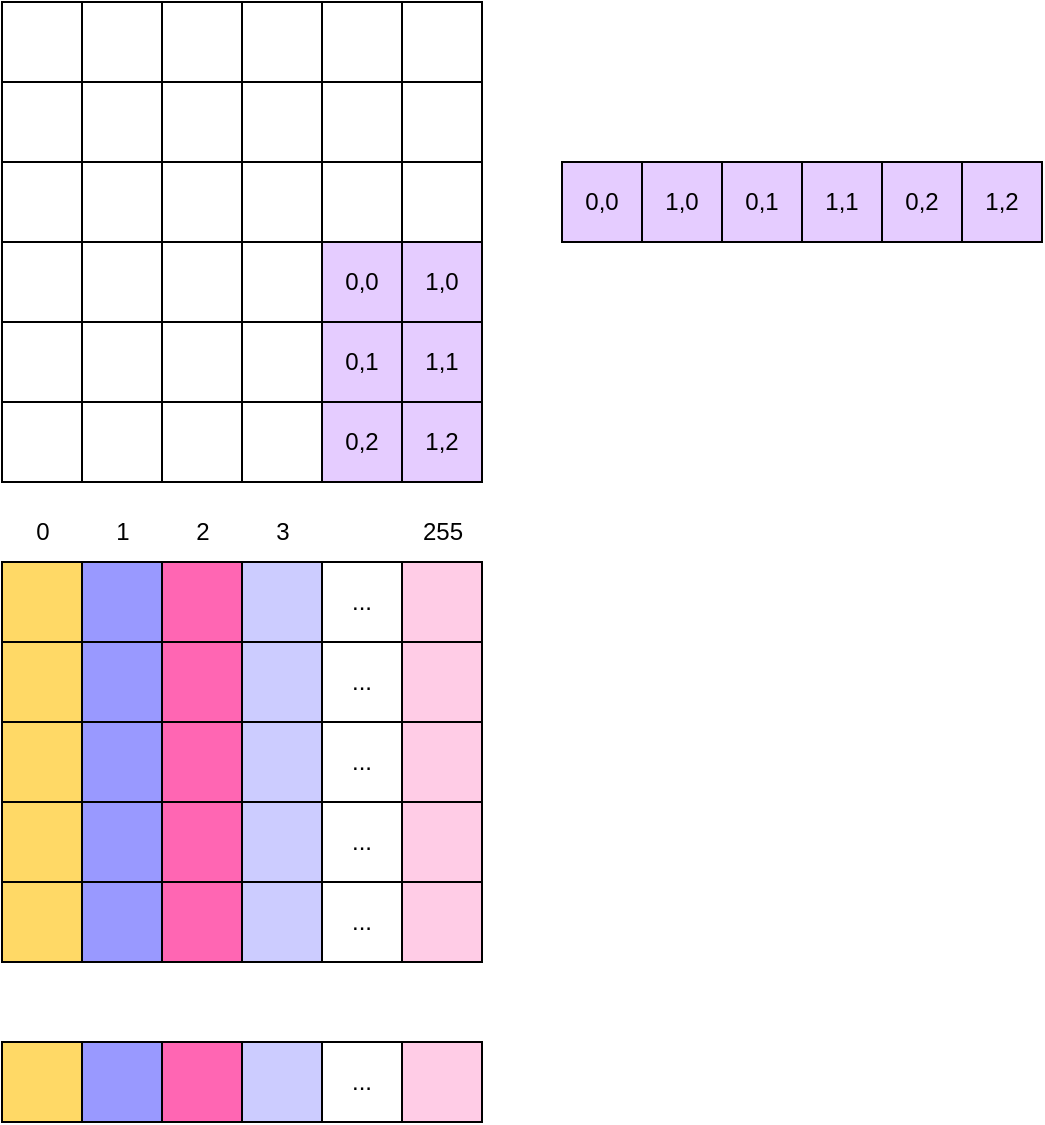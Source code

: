 <mxfile version="21.2.8" type="device">
  <diagram name="Página-1" id="F1sMnR36SPnlBgAj7KD9">
    <mxGraphModel dx="797" dy="398" grid="1" gridSize="10" guides="1" tooltips="1" connect="1" arrows="1" fold="1" page="1" pageScale="1" pageWidth="827" pageHeight="1169" math="0" shadow="0">
      <root>
        <mxCell id="0" />
        <mxCell id="1" parent="0" />
        <mxCell id="8PSHEU-mOaa6G_zH4tAH-1" value="" style="rounded=0;whiteSpace=wrap;html=1;fillColor=#FFD966;" vertex="1" parent="1">
          <mxGeometry x="120" y="320" width="40" height="40" as="geometry" />
        </mxCell>
        <mxCell id="8PSHEU-mOaa6G_zH4tAH-2" value="" style="rounded=0;whiteSpace=wrap;html=1;fillColor=#FFD966;" vertex="1" parent="1">
          <mxGeometry x="120" y="360" width="40" height="40" as="geometry" />
        </mxCell>
        <mxCell id="8PSHEU-mOaa6G_zH4tAH-3" value="" style="rounded=0;whiteSpace=wrap;html=1;fillColor=#FFD966;" vertex="1" parent="1">
          <mxGeometry x="120" y="400" width="40" height="40" as="geometry" />
        </mxCell>
        <mxCell id="8PSHEU-mOaa6G_zH4tAH-4" value="" style="rounded=0;whiteSpace=wrap;html=1;fillColor=#FFD966;" vertex="1" parent="1">
          <mxGeometry x="120" y="440" width="40" height="40" as="geometry" />
        </mxCell>
        <mxCell id="8PSHEU-mOaa6G_zH4tAH-5" value="" style="rounded=0;whiteSpace=wrap;html=1;fillColor=#FFD966;" vertex="1" parent="1">
          <mxGeometry x="120" y="480" width="40" height="40" as="geometry" />
        </mxCell>
        <mxCell id="8PSHEU-mOaa6G_zH4tAH-9" value="" style="rounded=0;whiteSpace=wrap;html=1;fillColor=#9999FF;" vertex="1" parent="1">
          <mxGeometry x="160" y="320" width="40" height="40" as="geometry" />
        </mxCell>
        <mxCell id="8PSHEU-mOaa6G_zH4tAH-10" value="" style="rounded=0;whiteSpace=wrap;html=1;fillColor=#9999FF;" vertex="1" parent="1">
          <mxGeometry x="160" y="360" width="40" height="40" as="geometry" />
        </mxCell>
        <mxCell id="8PSHEU-mOaa6G_zH4tAH-11" value="" style="rounded=0;whiteSpace=wrap;html=1;fillColor=#9999FF;" vertex="1" parent="1">
          <mxGeometry x="160" y="400" width="40" height="40" as="geometry" />
        </mxCell>
        <mxCell id="8PSHEU-mOaa6G_zH4tAH-12" value="" style="rounded=0;whiteSpace=wrap;html=1;fillColor=#9999FF;" vertex="1" parent="1">
          <mxGeometry x="160" y="440" width="40" height="40" as="geometry" />
        </mxCell>
        <mxCell id="8PSHEU-mOaa6G_zH4tAH-13" value="" style="rounded=0;whiteSpace=wrap;html=1;fillColor=#9999FF;" vertex="1" parent="1">
          <mxGeometry x="160" y="480" width="40" height="40" as="geometry" />
        </mxCell>
        <mxCell id="8PSHEU-mOaa6G_zH4tAH-14" value="" style="rounded=0;whiteSpace=wrap;html=1;fillColor=#FF66B3;" vertex="1" parent="1">
          <mxGeometry x="200" y="320" width="40" height="40" as="geometry" />
        </mxCell>
        <mxCell id="8PSHEU-mOaa6G_zH4tAH-15" value="" style="rounded=0;whiteSpace=wrap;html=1;fillColor=#FF66B3;" vertex="1" parent="1">
          <mxGeometry x="200" y="360" width="40" height="40" as="geometry" />
        </mxCell>
        <mxCell id="8PSHEU-mOaa6G_zH4tAH-16" value="" style="rounded=0;whiteSpace=wrap;html=1;fillColor=#FF66B3;" vertex="1" parent="1">
          <mxGeometry x="200" y="400" width="40" height="40" as="geometry" />
        </mxCell>
        <mxCell id="8PSHEU-mOaa6G_zH4tAH-17" value="" style="rounded=0;whiteSpace=wrap;html=1;fillColor=#FF66B3;" vertex="1" parent="1">
          <mxGeometry x="200" y="440" width="40" height="40" as="geometry" />
        </mxCell>
        <mxCell id="8PSHEU-mOaa6G_zH4tAH-18" value="" style="rounded=0;whiteSpace=wrap;html=1;fillColor=#FF66B3;" vertex="1" parent="1">
          <mxGeometry x="200" y="480" width="40" height="40" as="geometry" />
        </mxCell>
        <mxCell id="8PSHEU-mOaa6G_zH4tAH-19" value="" style="rounded=0;whiteSpace=wrap;html=1;fillColor=#CCCCFF;" vertex="1" parent="1">
          <mxGeometry x="240" y="320" width="40" height="40" as="geometry" />
        </mxCell>
        <mxCell id="8PSHEU-mOaa6G_zH4tAH-20" value="" style="rounded=0;whiteSpace=wrap;html=1;fillColor=#CCCCFF;" vertex="1" parent="1">
          <mxGeometry x="240" y="360" width="40" height="40" as="geometry" />
        </mxCell>
        <mxCell id="8PSHEU-mOaa6G_zH4tAH-21" value="" style="rounded=0;whiteSpace=wrap;html=1;fillColor=#CCCCFF;" vertex="1" parent="1">
          <mxGeometry x="240" y="400" width="40" height="40" as="geometry" />
        </mxCell>
        <mxCell id="8PSHEU-mOaa6G_zH4tAH-22" value="" style="rounded=0;whiteSpace=wrap;html=1;fillColor=#CCCCFF;" vertex="1" parent="1">
          <mxGeometry x="240" y="440" width="40" height="40" as="geometry" />
        </mxCell>
        <mxCell id="8PSHEU-mOaa6G_zH4tAH-23" value="" style="rounded=0;whiteSpace=wrap;html=1;fillColor=#CCCCFF;" vertex="1" parent="1">
          <mxGeometry x="240" y="480" width="40" height="40" as="geometry" />
        </mxCell>
        <mxCell id="8PSHEU-mOaa6G_zH4tAH-24" value="..." style="rounded=0;whiteSpace=wrap;html=1;" vertex="1" parent="1">
          <mxGeometry x="280" y="320" width="40" height="40" as="geometry" />
        </mxCell>
        <mxCell id="8PSHEU-mOaa6G_zH4tAH-25" value="..." style="rounded=0;whiteSpace=wrap;html=1;" vertex="1" parent="1">
          <mxGeometry x="280" y="360" width="40" height="40" as="geometry" />
        </mxCell>
        <mxCell id="8PSHEU-mOaa6G_zH4tAH-26" value="..." style="rounded=0;whiteSpace=wrap;html=1;" vertex="1" parent="1">
          <mxGeometry x="280" y="400" width="40" height="40" as="geometry" />
        </mxCell>
        <mxCell id="8PSHEU-mOaa6G_zH4tAH-27" value="..." style="rounded=0;whiteSpace=wrap;html=1;" vertex="1" parent="1">
          <mxGeometry x="280" y="440" width="40" height="40" as="geometry" />
        </mxCell>
        <mxCell id="8PSHEU-mOaa6G_zH4tAH-28" value="..." style="rounded=0;whiteSpace=wrap;html=1;" vertex="1" parent="1">
          <mxGeometry x="280" y="480" width="40" height="40" as="geometry" />
        </mxCell>
        <mxCell id="8PSHEU-mOaa6G_zH4tAH-29" value="" style="rounded=0;whiteSpace=wrap;html=1;fillColor=#FFCCE6;" vertex="1" parent="1">
          <mxGeometry x="320" y="320" width="40" height="40" as="geometry" />
        </mxCell>
        <mxCell id="8PSHEU-mOaa6G_zH4tAH-30" value="" style="rounded=0;whiteSpace=wrap;html=1;fillColor=#FFCCE6;" vertex="1" parent="1">
          <mxGeometry x="320" y="360" width="40" height="40" as="geometry" />
        </mxCell>
        <mxCell id="8PSHEU-mOaa6G_zH4tAH-31" value="" style="rounded=0;whiteSpace=wrap;html=1;fillColor=#FFCCE6;" vertex="1" parent="1">
          <mxGeometry x="320" y="400" width="40" height="40" as="geometry" />
        </mxCell>
        <mxCell id="8PSHEU-mOaa6G_zH4tAH-32" value="" style="rounded=0;whiteSpace=wrap;html=1;fillColor=#FFCCE6;" vertex="1" parent="1">
          <mxGeometry x="320" y="440" width="40" height="40" as="geometry" />
        </mxCell>
        <mxCell id="8PSHEU-mOaa6G_zH4tAH-33" value="" style="rounded=0;whiteSpace=wrap;html=1;fillColor=#FFCCE6;" vertex="1" parent="1">
          <mxGeometry x="320" y="480" width="40" height="40" as="geometry" />
        </mxCell>
        <mxCell id="8PSHEU-mOaa6G_zH4tAH-34" value="0" style="text;html=1;align=center;verticalAlign=middle;resizable=0;points=[];autosize=1;strokeColor=none;fillColor=none;" vertex="1" parent="1">
          <mxGeometry x="125" y="290" width="30" height="30" as="geometry" />
        </mxCell>
        <mxCell id="8PSHEU-mOaa6G_zH4tAH-35" value="1" style="text;html=1;align=center;verticalAlign=middle;resizable=0;points=[];autosize=1;strokeColor=none;fillColor=none;" vertex="1" parent="1">
          <mxGeometry x="165" y="290" width="30" height="30" as="geometry" />
        </mxCell>
        <mxCell id="8PSHEU-mOaa6G_zH4tAH-36" value="2" style="text;html=1;align=center;verticalAlign=middle;resizable=0;points=[];autosize=1;strokeColor=none;fillColor=none;" vertex="1" parent="1">
          <mxGeometry x="205" y="290" width="30" height="30" as="geometry" />
        </mxCell>
        <mxCell id="8PSHEU-mOaa6G_zH4tAH-37" value="3" style="text;html=1;align=center;verticalAlign=middle;resizable=0;points=[];autosize=1;strokeColor=none;fillColor=none;" vertex="1" parent="1">
          <mxGeometry x="245" y="290" width="30" height="30" as="geometry" />
        </mxCell>
        <mxCell id="8PSHEU-mOaa6G_zH4tAH-38" value="255" style="text;html=1;align=center;verticalAlign=middle;resizable=0;points=[];autosize=1;strokeColor=none;fillColor=none;" vertex="1" parent="1">
          <mxGeometry x="320" y="290" width="40" height="30" as="geometry" />
        </mxCell>
        <mxCell id="8PSHEU-mOaa6G_zH4tAH-39" value="" style="rounded=0;whiteSpace=wrap;html=1;fillColor=#FFD966;" vertex="1" parent="1">
          <mxGeometry x="120" y="560" width="40" height="40" as="geometry" />
        </mxCell>
        <mxCell id="8PSHEU-mOaa6G_zH4tAH-40" value="" style="rounded=0;whiteSpace=wrap;html=1;fillColor=#9999FF;" vertex="1" parent="1">
          <mxGeometry x="160" y="560" width="40" height="40" as="geometry" />
        </mxCell>
        <mxCell id="8PSHEU-mOaa6G_zH4tAH-41" value="" style="rounded=0;whiteSpace=wrap;html=1;fillColor=#FF66B3;" vertex="1" parent="1">
          <mxGeometry x="200" y="560" width="40" height="40" as="geometry" />
        </mxCell>
        <mxCell id="8PSHEU-mOaa6G_zH4tAH-42" value="" style="rounded=0;whiteSpace=wrap;html=1;fillColor=#CCCCFF;" vertex="1" parent="1">
          <mxGeometry x="240" y="560" width="40" height="40" as="geometry" />
        </mxCell>
        <mxCell id="8PSHEU-mOaa6G_zH4tAH-43" value="..." style="rounded=0;whiteSpace=wrap;html=1;" vertex="1" parent="1">
          <mxGeometry x="280" y="560" width="40" height="40" as="geometry" />
        </mxCell>
        <mxCell id="8PSHEU-mOaa6G_zH4tAH-44" value="" style="rounded=0;whiteSpace=wrap;html=1;fillColor=#FFCCE6;" vertex="1" parent="1">
          <mxGeometry x="320" y="560" width="40" height="40" as="geometry" />
        </mxCell>
        <mxCell id="8PSHEU-mOaa6G_zH4tAH-45" value="" style="rounded=0;whiteSpace=wrap;html=1;" vertex="1" parent="1">
          <mxGeometry x="120" y="40" width="40" height="40" as="geometry" />
        </mxCell>
        <mxCell id="8PSHEU-mOaa6G_zH4tAH-46" value="" style="rounded=0;whiteSpace=wrap;html=1;" vertex="1" parent="1">
          <mxGeometry x="160" y="40" width="40" height="40" as="geometry" />
        </mxCell>
        <mxCell id="8PSHEU-mOaa6G_zH4tAH-47" value="" style="rounded=0;whiteSpace=wrap;html=1;" vertex="1" parent="1">
          <mxGeometry x="200" y="40" width="40" height="40" as="geometry" />
        </mxCell>
        <mxCell id="8PSHEU-mOaa6G_zH4tAH-48" value="" style="rounded=0;whiteSpace=wrap;html=1;" vertex="1" parent="1">
          <mxGeometry x="120" y="80" width="40" height="40" as="geometry" />
        </mxCell>
        <mxCell id="8PSHEU-mOaa6G_zH4tAH-49" value="" style="rounded=0;whiteSpace=wrap;html=1;" vertex="1" parent="1">
          <mxGeometry x="160" y="80" width="40" height="40" as="geometry" />
        </mxCell>
        <mxCell id="8PSHEU-mOaa6G_zH4tAH-50" value="" style="rounded=0;whiteSpace=wrap;html=1;" vertex="1" parent="1">
          <mxGeometry x="200" y="80" width="40" height="40" as="geometry" />
        </mxCell>
        <mxCell id="8PSHEU-mOaa6G_zH4tAH-51" value="" style="rounded=0;whiteSpace=wrap;html=1;" vertex="1" parent="1">
          <mxGeometry x="120" y="120" width="40" height="40" as="geometry" />
        </mxCell>
        <mxCell id="8PSHEU-mOaa6G_zH4tAH-52" value="" style="rounded=0;whiteSpace=wrap;html=1;" vertex="1" parent="1">
          <mxGeometry x="160" y="120" width="40" height="40" as="geometry" />
        </mxCell>
        <mxCell id="8PSHEU-mOaa6G_zH4tAH-53" value="" style="rounded=0;whiteSpace=wrap;html=1;" vertex="1" parent="1">
          <mxGeometry x="200" y="120" width="40" height="40" as="geometry" />
        </mxCell>
        <mxCell id="8PSHEU-mOaa6G_zH4tAH-54" value="" style="rounded=0;whiteSpace=wrap;html=1;" vertex="1" parent="1">
          <mxGeometry x="240" y="40" width="40" height="40" as="geometry" />
        </mxCell>
        <mxCell id="8PSHEU-mOaa6G_zH4tAH-55" value="" style="rounded=0;whiteSpace=wrap;html=1;" vertex="1" parent="1">
          <mxGeometry x="280" y="40" width="40" height="40" as="geometry" />
        </mxCell>
        <mxCell id="8PSHEU-mOaa6G_zH4tAH-56" value="" style="rounded=0;whiteSpace=wrap;html=1;" vertex="1" parent="1">
          <mxGeometry x="320" y="40" width="40" height="40" as="geometry" />
        </mxCell>
        <mxCell id="8PSHEU-mOaa6G_zH4tAH-57" value="" style="rounded=0;whiteSpace=wrap;html=1;" vertex="1" parent="1">
          <mxGeometry x="240" y="80" width="40" height="40" as="geometry" />
        </mxCell>
        <mxCell id="8PSHEU-mOaa6G_zH4tAH-58" value="" style="rounded=0;whiteSpace=wrap;html=1;" vertex="1" parent="1">
          <mxGeometry x="280" y="80" width="40" height="40" as="geometry" />
        </mxCell>
        <mxCell id="8PSHEU-mOaa6G_zH4tAH-59" value="" style="rounded=0;whiteSpace=wrap;html=1;" vertex="1" parent="1">
          <mxGeometry x="320" y="80" width="40" height="40" as="geometry" />
        </mxCell>
        <mxCell id="8PSHEU-mOaa6G_zH4tAH-60" value="" style="rounded=0;whiteSpace=wrap;html=1;" vertex="1" parent="1">
          <mxGeometry x="240" y="120" width="40" height="40" as="geometry" />
        </mxCell>
        <mxCell id="8PSHEU-mOaa6G_zH4tAH-61" value="" style="rounded=0;whiteSpace=wrap;html=1;" vertex="1" parent="1">
          <mxGeometry x="280" y="120" width="40" height="40" as="geometry" />
        </mxCell>
        <mxCell id="8PSHEU-mOaa6G_zH4tAH-62" value="" style="rounded=0;whiteSpace=wrap;html=1;" vertex="1" parent="1">
          <mxGeometry x="320" y="120" width="40" height="40" as="geometry" />
        </mxCell>
        <mxCell id="8PSHEU-mOaa6G_zH4tAH-63" value="" style="rounded=0;whiteSpace=wrap;html=1;" vertex="1" parent="1">
          <mxGeometry x="120" y="160" width="40" height="40" as="geometry" />
        </mxCell>
        <mxCell id="8PSHEU-mOaa6G_zH4tAH-64" value="" style="rounded=0;whiteSpace=wrap;html=1;" vertex="1" parent="1">
          <mxGeometry x="160" y="160" width="40" height="40" as="geometry" />
        </mxCell>
        <mxCell id="8PSHEU-mOaa6G_zH4tAH-65" value="" style="rounded=0;whiteSpace=wrap;html=1;" vertex="1" parent="1">
          <mxGeometry x="200" y="160" width="40" height="40" as="geometry" />
        </mxCell>
        <mxCell id="8PSHEU-mOaa6G_zH4tAH-66" value="" style="rounded=0;whiteSpace=wrap;html=1;" vertex="1" parent="1">
          <mxGeometry x="120" y="200" width="40" height="40" as="geometry" />
        </mxCell>
        <mxCell id="8PSHEU-mOaa6G_zH4tAH-67" value="" style="rounded=0;whiteSpace=wrap;html=1;" vertex="1" parent="1">
          <mxGeometry x="160" y="200" width="40" height="40" as="geometry" />
        </mxCell>
        <mxCell id="8PSHEU-mOaa6G_zH4tAH-68" value="" style="rounded=0;whiteSpace=wrap;html=1;" vertex="1" parent="1">
          <mxGeometry x="200" y="200" width="40" height="40" as="geometry" />
        </mxCell>
        <mxCell id="8PSHEU-mOaa6G_zH4tAH-69" value="" style="rounded=0;whiteSpace=wrap;html=1;" vertex="1" parent="1">
          <mxGeometry x="120" y="240" width="40" height="40" as="geometry" />
        </mxCell>
        <mxCell id="8PSHEU-mOaa6G_zH4tAH-70" value="" style="rounded=0;whiteSpace=wrap;html=1;" vertex="1" parent="1">
          <mxGeometry x="160" y="240" width="40" height="40" as="geometry" />
        </mxCell>
        <mxCell id="8PSHEU-mOaa6G_zH4tAH-71" value="" style="rounded=0;whiteSpace=wrap;html=1;" vertex="1" parent="1">
          <mxGeometry x="200" y="240" width="40" height="40" as="geometry" />
        </mxCell>
        <mxCell id="8PSHEU-mOaa6G_zH4tAH-72" value="" style="rounded=0;whiteSpace=wrap;html=1;fillColor=#FFFFFF;" vertex="1" parent="1">
          <mxGeometry x="240" y="160" width="40" height="40" as="geometry" />
        </mxCell>
        <mxCell id="8PSHEU-mOaa6G_zH4tAH-73" value="0,0" style="rounded=0;whiteSpace=wrap;html=1;fillColor=#E5CCFF;" vertex="1" parent="1">
          <mxGeometry x="280" y="160" width="40" height="40" as="geometry" />
        </mxCell>
        <mxCell id="8PSHEU-mOaa6G_zH4tAH-74" value="1,0" style="rounded=0;whiteSpace=wrap;html=1;fillColor=#E5CCFF;" vertex="1" parent="1">
          <mxGeometry x="320" y="160" width="40" height="40" as="geometry" />
        </mxCell>
        <mxCell id="8PSHEU-mOaa6G_zH4tAH-75" value="" style="rounded=0;whiteSpace=wrap;html=1;fillColor=#FFFFFF;" vertex="1" parent="1">
          <mxGeometry x="240" y="200" width="40" height="40" as="geometry" />
        </mxCell>
        <mxCell id="8PSHEU-mOaa6G_zH4tAH-76" value="0,1&lt;br&gt;" style="rounded=0;whiteSpace=wrap;html=1;fillColor=#E5CCFF;" vertex="1" parent="1">
          <mxGeometry x="280" y="200" width="40" height="40" as="geometry" />
        </mxCell>
        <mxCell id="8PSHEU-mOaa6G_zH4tAH-77" value="1,1" style="rounded=0;whiteSpace=wrap;html=1;fillColor=#E5CCFF;" vertex="1" parent="1">
          <mxGeometry x="320" y="200" width="40" height="40" as="geometry" />
        </mxCell>
        <mxCell id="8PSHEU-mOaa6G_zH4tAH-78" value="" style="rounded=0;whiteSpace=wrap;html=1;fillColor=#FFFFFF;" vertex="1" parent="1">
          <mxGeometry x="240" y="240" width="40" height="40" as="geometry" />
        </mxCell>
        <mxCell id="8PSHEU-mOaa6G_zH4tAH-79" value="0,2" style="rounded=0;whiteSpace=wrap;html=1;fillColor=#E5CCFF;" vertex="1" parent="1">
          <mxGeometry x="280" y="240" width="40" height="40" as="geometry" />
        </mxCell>
        <mxCell id="8PSHEU-mOaa6G_zH4tAH-80" value="1,2" style="rounded=0;whiteSpace=wrap;html=1;fillColor=#E5CCFF;" vertex="1" parent="1">
          <mxGeometry x="320" y="240" width="40" height="40" as="geometry" />
        </mxCell>
        <mxCell id="8PSHEU-mOaa6G_zH4tAH-81" value="0,0" style="rounded=0;whiteSpace=wrap;html=1;fillColor=#E5CCFF;" vertex="1" parent="1">
          <mxGeometry x="400" y="120" width="40" height="40" as="geometry" />
        </mxCell>
        <mxCell id="8PSHEU-mOaa6G_zH4tAH-82" value="1,0" style="rounded=0;whiteSpace=wrap;html=1;fillColor=#E5CCFF;" vertex="1" parent="1">
          <mxGeometry x="440" y="120" width="40" height="40" as="geometry" />
        </mxCell>
        <mxCell id="8PSHEU-mOaa6G_zH4tAH-83" value="0,1&lt;br&gt;" style="rounded=0;whiteSpace=wrap;html=1;fillColor=#E5CCFF;" vertex="1" parent="1">
          <mxGeometry x="480" y="120" width="40" height="40" as="geometry" />
        </mxCell>
        <mxCell id="8PSHEU-mOaa6G_zH4tAH-84" value="1,1" style="rounded=0;whiteSpace=wrap;html=1;fillColor=#E5CCFF;" vertex="1" parent="1">
          <mxGeometry x="520" y="120" width="40" height="40" as="geometry" />
        </mxCell>
        <mxCell id="8PSHEU-mOaa6G_zH4tAH-85" value="0,2" style="rounded=0;whiteSpace=wrap;html=1;fillColor=#E5CCFF;" vertex="1" parent="1">
          <mxGeometry x="560" y="120" width="40" height="40" as="geometry" />
        </mxCell>
        <mxCell id="8PSHEU-mOaa6G_zH4tAH-86" value="1,2" style="rounded=0;whiteSpace=wrap;html=1;fillColor=#E5CCFF;" vertex="1" parent="1">
          <mxGeometry x="600" y="120" width="40" height="40" as="geometry" />
        </mxCell>
      </root>
    </mxGraphModel>
  </diagram>
</mxfile>
